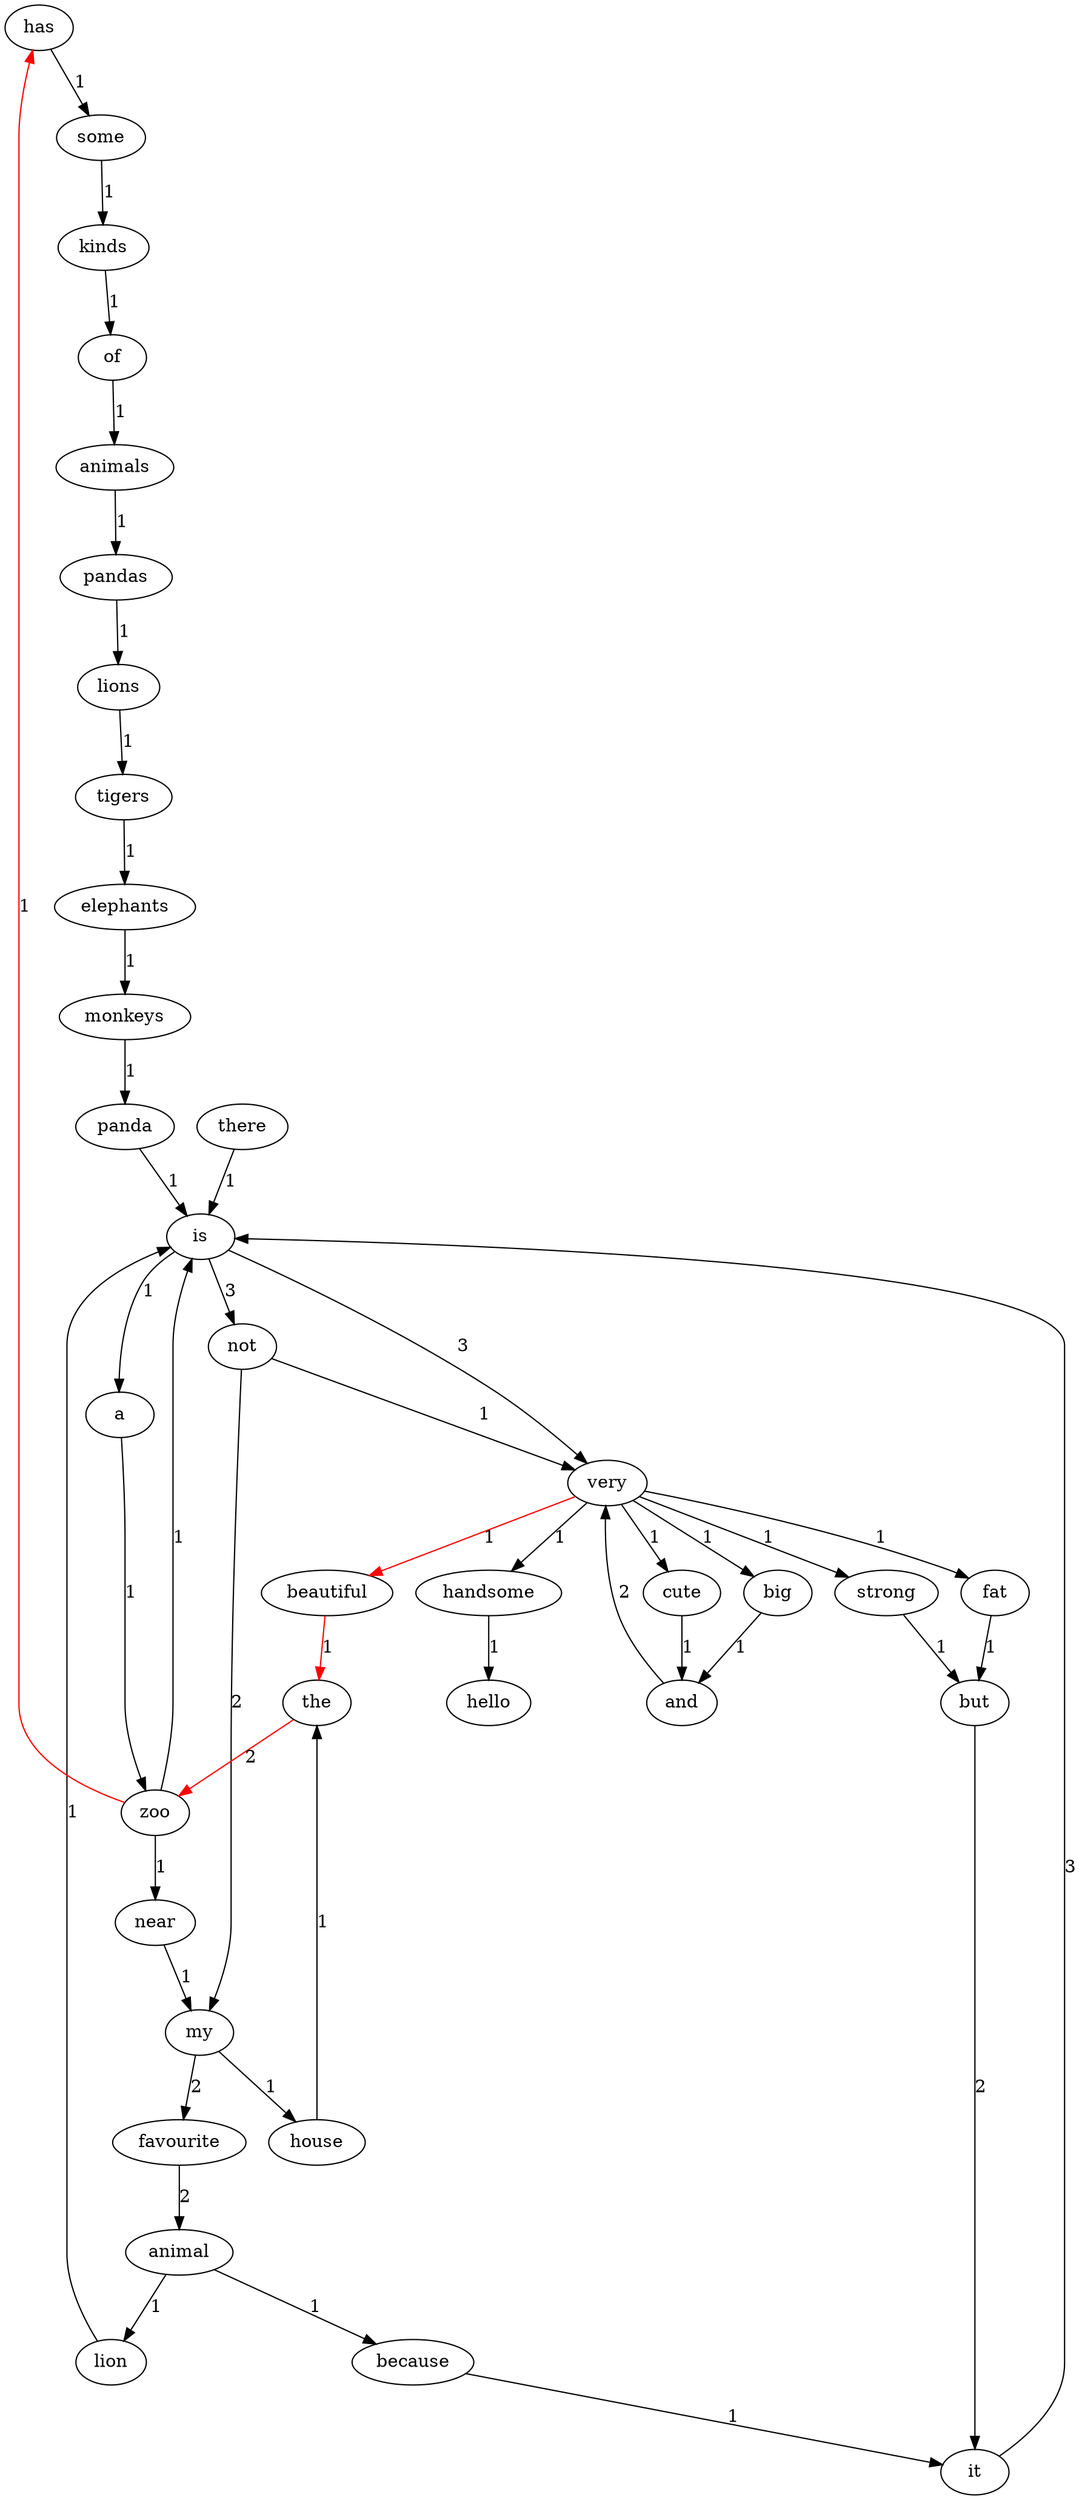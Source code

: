 digraph G {
	"has"->"some"[label=1]
	"kinds"->"of"[label=1]
	"not"->"very"[label=1]
	"not"->"my"[label=2]
	"animals"->"pandas"[label=1]
	"it"->"is"[label=3]
	"because"->"it"[label=1]
	"is"->"not"[label=3]
	"is"->"very"[label=3]
	"is"->"a"[label=1]
	"strong"->"but"[label=1]
	"beautiful"->"the"[label=1 color=red]
	"animal"->"because"[label=1]
	"animal"->"lion"[label=1]
	"panda"->"is"[label=1]
	"the"->"zoo"[label=2 color=red]
	"house"->"the"[label=1]
	"some"->"kinds"[label=1]
	"monkeys"->"panda"[label=1]
	"my"->"favourite"[label=2]
	"my"->"house"[label=1]
	"favourite"->"animal"[label=2]
	"but"->"it"[label=2]
	"there"->"is"[label=1]
	"lion"->"is"[label=1]
	"tigers"->"elephants"[label=1]
	"of"->"animals"[label=1]
	"lions"->"tigers"[label=1]
	"very"->"handsome"[label=1]
	"very"->"strong"[label=1]
	"very"->"fat"[label=1]
	"very"->"cute"[label=1]
	"very"->"beautiful"[label=1 color=red]
	"very"->"big"[label=1]
	"elephants"->"monkeys"[label=1]
	"big"->"and"[label=1]
	"cute"->"and"[label=1]
	"handsome"->"hello"[label=1]
	"near"->"my"[label=1]
	"pandas"->"lions"[label=1]
	"zoo"->"has"[label=1 color=red]
	"zoo"->"is"[label=1]
	"zoo"->"near"[label=1]
	"a"->"zoo"[label=1]
	"fat"->"but"[label=1]
	"and"->"very"[label=2]
}